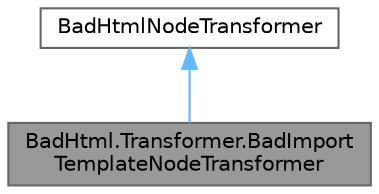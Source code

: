 digraph "BadHtml.Transformer.BadImportTemplateNodeTransformer"
{
 // LATEX_PDF_SIZE
  bgcolor="transparent";
  edge [fontname=Helvetica,fontsize=10,labelfontname=Helvetica,labelfontsize=10];
  node [fontname=Helvetica,fontsize=10,shape=box,height=0.2,width=0.4];
  Node1 [id="Node000001",label="BadHtml.Transformer.BadImport\lTemplateNodeTransformer",height=0.2,width=0.4,color="gray40", fillcolor="grey60", style="filled", fontcolor="black",tooltip=" "];
  Node2 -> Node1 [id="edge1_Node000001_Node000002",dir="back",color="steelblue1",style="solid",tooltip=" "];
  Node2 [id="Node000002",label="BadHtmlNodeTransformer",height=0.2,width=0.4,color="gray40", fillcolor="white", style="filled",URL="$class_bad_html_1_1_bad_html_node_transformer.html",tooltip=" "];
}
